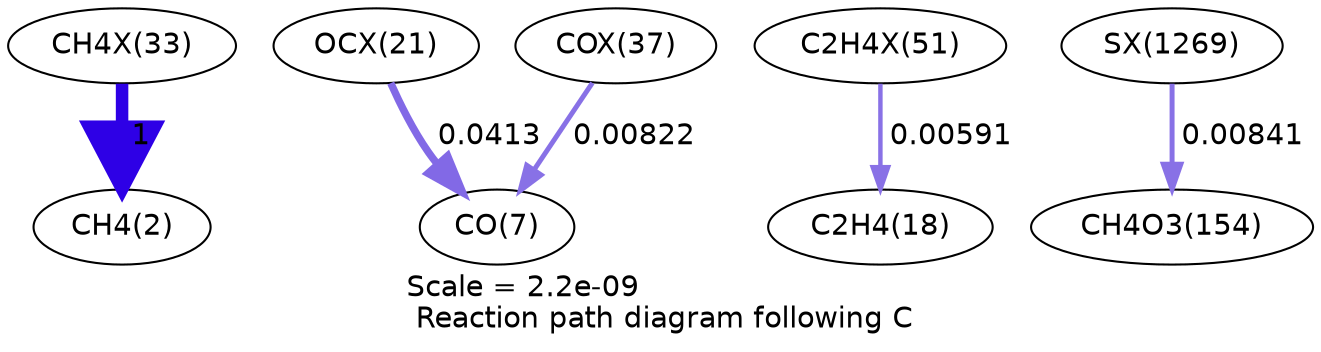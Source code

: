 digraph reaction_paths {
center=1;
s62 -> s4[fontname="Helvetica", penwidth=6, arrowsize=3, color="0.7, 1.5, 0.9"
, label=" 1"];
s56 -> s9[fontname="Helvetica", penwidth=3.59, arrowsize=1.8, color="0.7, 0.541, 0.9"
, label=" 0.0413"];
s66 -> s9[fontname="Helvetica", penwidth=2.38, arrowsize=1.19, color="0.7, 0.508, 0.9"
, label=" 0.00822"];
s77 -> s20[fontname="Helvetica", penwidth=2.13, arrowsize=1.06, color="0.7, 0.506, 0.9"
, label=" 0.00591"];
s130 -> s28[fontname="Helvetica", penwidth=2.39, arrowsize=1.2, color="0.7, 0.508, 0.9"
, label=" 0.00841"];
s4 [ fontname="Helvetica", label="CH4(2)"];
s9 [ fontname="Helvetica", label="CO(7)"];
s20 [ fontname="Helvetica", label="C2H4(18)"];
s28 [ fontname="Helvetica", label="CH4O3(154)"];
s56 [ fontname="Helvetica", label="OCX(21)"];
s62 [ fontname="Helvetica", label="CH4X(33)"];
s66 [ fontname="Helvetica", label="COX(37)"];
s77 [ fontname="Helvetica", label="C2H4X(51)"];
s130 [ fontname="Helvetica", label="SX(1269)"];
 label = "Scale = 2.2e-09\l Reaction path diagram following C";
 fontname = "Helvetica";
}
